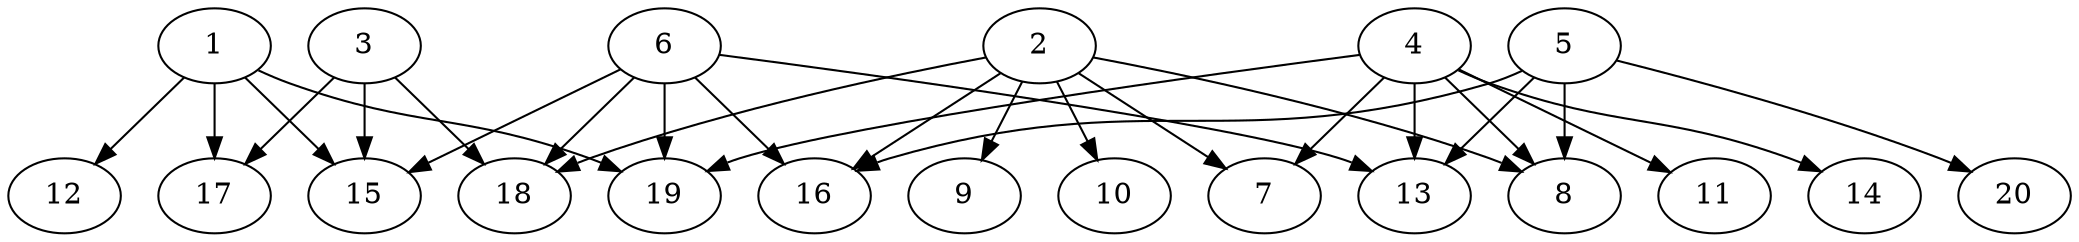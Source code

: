 // DAG automatically generated by daggen at Wed Jul 24 21:26:16 2019
// ./daggen --dot -n 20 --ccr 0.5 --fat 0.8 --regular 0.5 --density 0.5 --mindata 5242880 --maxdata 52428800 
digraph G {
  1 [size="93526016", alpha="0.09", expect_size="46763008"] 
  1 -> 12 [size ="46763008"]
  1 -> 15 [size ="46763008"]
  1 -> 17 [size ="46763008"]
  1 -> 19 [size ="46763008"]
  2 [size="69994496", alpha="0.15", expect_size="34997248"] 
  2 -> 7 [size ="34997248"]
  2 -> 8 [size ="34997248"]
  2 -> 9 [size ="34997248"]
  2 -> 10 [size ="34997248"]
  2 -> 16 [size ="34997248"]
  2 -> 18 [size ="34997248"]
  3 [size="65114112", alpha="0.06", expect_size="32557056"] 
  3 -> 15 [size ="32557056"]
  3 -> 17 [size ="32557056"]
  3 -> 18 [size ="32557056"]
  4 [size="88176640", alpha="0.06", expect_size="44088320"] 
  4 -> 7 [size ="44088320"]
  4 -> 8 [size ="44088320"]
  4 -> 11 [size ="44088320"]
  4 -> 13 [size ="44088320"]
  4 -> 14 [size ="44088320"]
  4 -> 19 [size ="44088320"]
  5 [size="76943360", alpha="0.09", expect_size="38471680"] 
  5 -> 8 [size ="38471680"]
  5 -> 13 [size ="38471680"]
  5 -> 16 [size ="38471680"]
  5 -> 20 [size ="38471680"]
  6 [size="89772032", alpha="0.13", expect_size="44886016"] 
  6 -> 13 [size ="44886016"]
  6 -> 15 [size ="44886016"]
  6 -> 16 [size ="44886016"]
  6 -> 18 [size ="44886016"]
  6 -> 19 [size ="44886016"]
  7 [size="39286784", alpha="0.12", expect_size="19643392"] 
  8 [size="93865984", alpha="0.16", expect_size="46932992"] 
  9 [size="80592896", alpha="0.13", expect_size="40296448"] 
  10 [size="85975040", alpha="0.16", expect_size="42987520"] 
  11 [size="81172480", alpha="0.01", expect_size="40586240"] 
  12 [size="30584832", alpha="0.17", expect_size="15292416"] 
  13 [size="101378048", alpha="0.15", expect_size="50689024"] 
  14 [size="35780608", alpha="0.15", expect_size="17890304"] 
  15 [size="63371264", alpha="0.06", expect_size="31685632"] 
  16 [size="104376320", alpha="0.19", expect_size="52188160"] 
  17 [size="72194048", alpha="0.19", expect_size="36097024"] 
  18 [size="33169408", alpha="0.01", expect_size="16584704"] 
  19 [size="12599296", alpha="0.15", expect_size="6299648"] 
  20 [size="76019712", alpha="0.10", expect_size="38009856"] 
}
